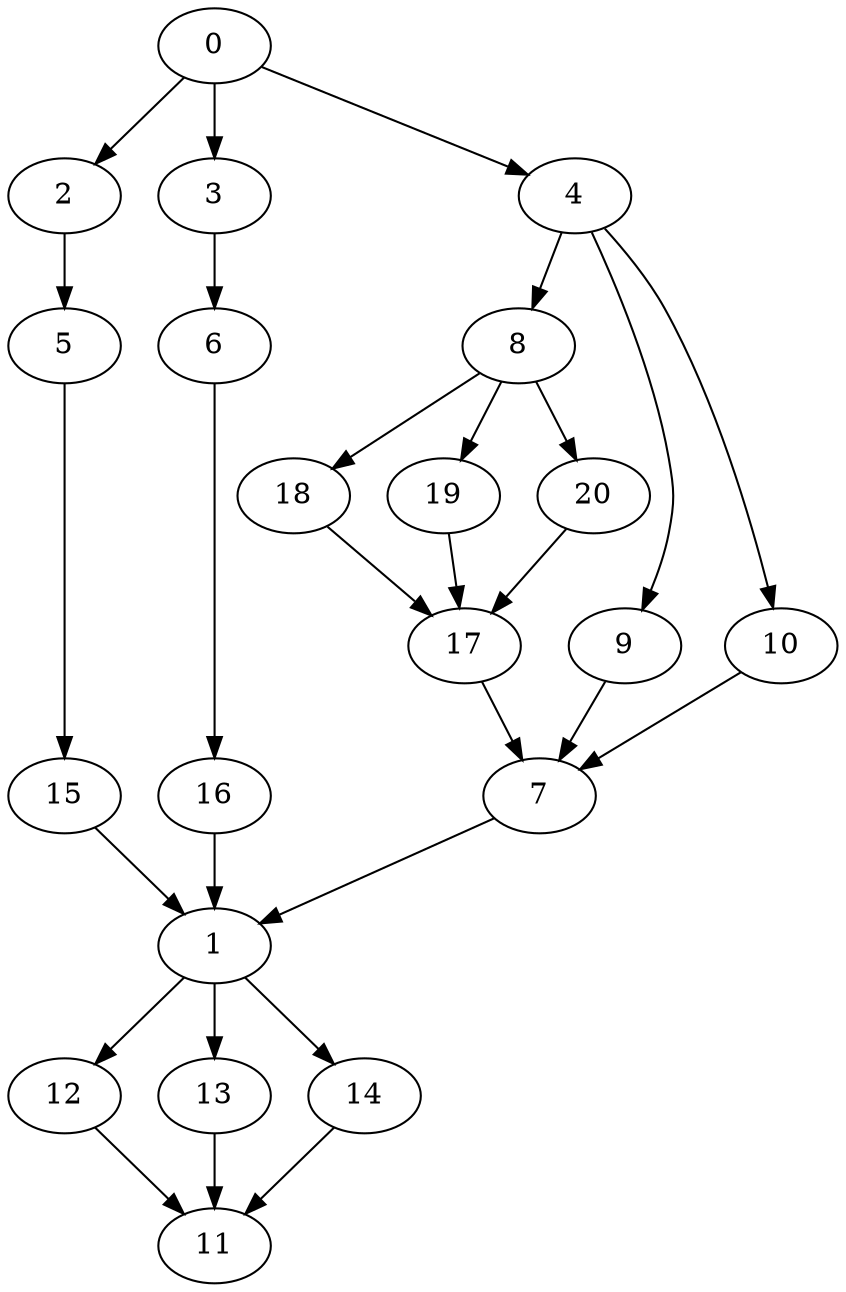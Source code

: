 digraph "SeriesParallel-MaxBf-3_Nodes_21_CCR_0.99_WeightType_Random" {
	0	 [Weight=5];
	2	 [Weight=6];
	0 -> 2	 [Weight=5];
	3	 [Weight=10];
	0 -> 3	 [Weight=5];
	4	 [Weight=12];
	0 -> 4	 [Weight=4];
	1	 [Weight=6];
	12	 [Weight=9];
	1 -> 12	 [Weight=7];
	13	 [Weight=4];
	1 -> 13	 [Weight=2];
	14	 [Weight=9];
	1 -> 14	 [Weight=8];
	5	 [Weight=13];
	2 -> 5	 [Weight=4];
	6	 [Weight=6];
	3 -> 6	 [Weight=10];
	8	 [Weight=13];
	4 -> 8	 [Weight=3];
	9	 [Weight=10];
	4 -> 9	 [Weight=4];
	10	 [Weight=3];
	4 -> 10	 [Weight=6];
	15	 [Weight=12];
	5 -> 15	 [Weight=3];
	16	 [Weight=6];
	6 -> 16	 [Weight=9];
	7	 [Weight=8];
	7 -> 1	 [Weight=4];
	18	 [Weight=5];
	8 -> 18	 [Weight=7];
	19	 [Weight=8];
	8 -> 19	 [Weight=7];
	20	 [Weight=8];
	8 -> 20	 [Weight=3];
	9 -> 7	 [Weight=7];
	10 -> 7	 [Weight=10];
	11	 [Weight=10];
	12 -> 11	 [Weight=4];
	13 -> 11	 [Weight=8];
	14 -> 11	 [Weight=7];
	15 -> 1	 [Weight=5];
	16 -> 1	 [Weight=4];
	17	 [Weight=3];
	17 -> 7	 [Weight=8];
	18 -> 17	 [Weight=8];
	19 -> 17	 [Weight=5];
	20 -> 17	 [Weight=8];
}
